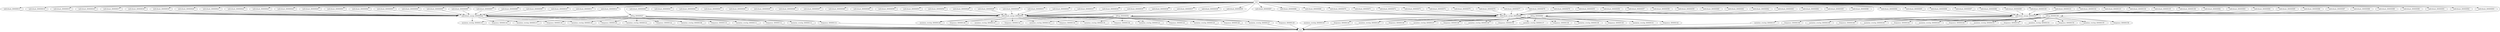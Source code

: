 strict digraph {
individuals_ID0000001 [size=10000000];
individuals_ID0000002 [size=10000000];
individuals_ID0000003 [size=10000000];
individuals_ID0000004 [size=10000000];
individuals_ID0000005 [size=10000000];
individuals_ID0000006 [size=10000000];
individuals_ID0000007 [size=10000000];
individuals_ID0000008 [size=10000000];
individuals_ID0000009 [size=10000000];
individuals_ID0000010 [size=10000000];
individuals_ID0000011 [size=10000000];
individuals_ID0000012 [size=10000000];
individuals_ID0000013 [size=10000000];
individuals_ID0000014 [size=10000000];
individuals_ID0000015 [size=10000000];
individuals_ID0000016 [size=10000000];
individuals_ID0000017 [size=10000000];
individuals_ID0000018 [size=10000000];
individuals_ID0000019 [size=10000000];
individuals_ID0000020 [size=10000000];
individuals_ID0000021 [size=10000000];
individuals_ID0000022 [size=10000000];
individuals_ID0000023 [size=10000000];
individuals_ID0000024 [size=10000000];
individuals_ID0000025 [size=10000000];
individuals_merge_ID0000026 [size=10000000];
sifting_ID0000027 [size=10000000];
individuals_ID0000028 [size=10000000];
individuals_ID0000029 [size=10000000];
individuals_ID0000030 [size=10000000];
individuals_ID0000031 [size=10000000];
individuals_ID0000032 [size=10000000];
individuals_ID0000033 [size=10000000];
individuals_ID0000034 [size=10000000];
individuals_ID0000035 [size=10000000];
individuals_ID0000036 [size=10000000];
individuals_ID0000037 [size=10000000];
individuals_ID0000038 [size=10000000];
individuals_ID0000039 [size=10000000];
individuals_ID0000040 [size=10000000];
individuals_ID0000041 [size=10000000];
individuals_ID0000042 [size=10000000];
individuals_ID0000043 [size=10000000];
individuals_ID0000044 [size=10000000];
individuals_ID0000045 [size=10000000];
individuals_ID0000046 [size=10000000];
individuals_ID0000047 [size=10000000];
individuals_ID0000048 [size=10000000];
individuals_ID0000049 [size=10000000];
individuals_ID0000050 [size=10000000];
individuals_ID0000051 [size=10000000];
individuals_ID0000052 [size=10000000];
individuals_merge_ID0000053 [size=10000000];
sifting_ID0000054 [size=10000000];
individuals_ID0000055 [size=10000000];
individuals_ID0000056 [size=10000000];
individuals_ID0000057 [size=10000000];
individuals_ID0000058 [size=10000000];
individuals_ID0000059 [size=10000000];
individuals_ID0000060 [size=10000000];
individuals_ID0000061 [size=10000000];
individuals_ID0000062 [size=10000000];
individuals_ID0000063 [size=10000000];
individuals_ID0000064 [size=10000000];
individuals_ID0000065 [size=10000000];
individuals_ID0000066 [size=10000000];
individuals_ID0000067 [size=10000000];
individuals_ID0000068 [size=10000000];
individuals_ID0000069 [size=10000000];
individuals_ID0000070 [size=10000000];
individuals_ID0000071 [size=10000000];
individuals_ID0000072 [size=10000000];
individuals_ID0000073 [size=10000000];
individuals_ID0000074 [size=10000000];
individuals_ID0000075 [size=10000000];
individuals_ID0000076 [size=10000000];
individuals_ID0000077 [size=10000000];
individuals_ID0000078 [size=10000000];
individuals_ID0000079 [size=10000000];
individuals_merge_ID0000080 [size=10000000];
sifting_ID0000081 [size=10000000];
individuals_ID0000082 [size=10000000];
individuals_ID0000083 [size=10000000];
individuals_ID0000084 [size=10000000];
individuals_ID0000085 [size=10000000];
individuals_ID0000086 [size=10000000];
individuals_ID0000087 [size=10000000];
individuals_ID0000088 [size=10000000];
individuals_ID0000089 [size=10000000];
individuals_ID0000090 [size=10000000];
individuals_ID0000091 [size=10000000];
individuals_ID0000092 [size=10000000];
individuals_ID0000093 [size=10000000];
individuals_ID0000094 [size=10000000];
individuals_ID0000095 [size=10000000];
individuals_ID0000096 [size=10000000];
individuals_ID0000097 [size=10000000];
individuals_ID0000098 [size=10000000];
individuals_ID0000099 [size=10000000];
individuals_ID0000100 [size=10000000];
individuals_ID0000101 [size=10000000];
individuals_ID0000102 [size=10000000];
individuals_ID0000103 [size=10000000];
individuals_ID0000104 [size=10000000];
individuals_ID0000105 [size=10000000];
individuals_ID0000106 [size=10000000];
individuals_merge_ID0000107 [size=10000000];
sifting_ID0000108 [size=10000000];
mutation_overlap_ID0000109 [size=10000000];
frequency_ID0000110 [size=10000000];
mutation_overlap_ID0000111 [size=10000000];
frequency_ID0000112 [size=10000000];
mutation_overlap_ID0000113 [size=10000000];
frequency_ID0000114 [size=10000000];
mutation_overlap_ID0000115 [size=10000000];
frequency_ID0000116 [size=10000000];
mutation_overlap_ID0000117 [size=10000000];
frequency_ID0000118 [size=10000000];
mutation_overlap_ID0000119 [size=10000000];
frequency_ID0000120 [size=10000000];
mutation_overlap_ID0000121 [size=10000000];
frequency_ID0000122 [size=10000000];
mutation_overlap_ID0000123 [size=10000000];
frequency_ID0000124 [size=10000000];
mutation_overlap_ID0000125 [size=10000000];
frequency_ID0000126 [size=10000000];
mutation_overlap_ID0000127 [size=10000000];
frequency_ID0000128 [size=10000000];
mutation_overlap_ID0000129 [size=10000000];
frequency_ID0000130 [size=10000000];
mutation_overlap_ID0000131 [size=10000000];
frequency_ID0000132 [size=10000000];
mutation_overlap_ID0000133 [size=10000000];
frequency_ID0000134 [size=10000000];
mutation_overlap_ID0000135 [size=10000000];
frequency_ID0000136 [size=10000000];
mutation_overlap_ID0000137 [size=10000000];
frequency_ID0000138 [size=10000000];
mutation_overlap_ID0000139 [size=10000000];
frequency_ID0000140 [size=10000000];
mutation_overlap_ID0000141 [size=10000000];
frequency_ID0000142 [size=10000000];
mutation_overlap_ID0000143 [size=10000000];
frequency_ID0000144 [size=10000000];
mutation_overlap_ID0000145 [size=10000000];
frequency_ID0000146 [size=10000000];
mutation_overlap_ID0000147 [size=10000000];
frequency_ID0000148 [size=10000000];
mutation_overlap_ID0000149 [size=10000000];
frequency_ID0000150 [size=10000000];
mutation_overlap_ID0000151 [size=10000000];
frequency_ID0000152 [size=10000000];
mutation_overlap_ID0000153 [size=10000000];
frequency_ID0000154 [size=10000000];
mutation_overlap_ID0000155 [size=10000000];
frequency_ID0000156 [size=10000000];
mutation_overlap_ID0000157 [size=10000000];
frequency_ID0000158 [size=10000000];
mutation_overlap_ID0000159 [size=10000000];
frequency_ID0000160 [size=10000000];
mutation_overlap_ID0000161 [size=10000000];
frequency_ID0000162 [size=10000000];
mutation_overlap_ID0000163 [size=10000000];
frequency_ID0000164 [size=10000000];
root [size=2];
end [size=2];
individuals_ID0000001 -> individuals_merge_ID0000026 [size=40000000];
individuals_ID0000002 -> individuals_merge_ID0000026 [size=40000000];
individuals_ID0000003 -> individuals_merge_ID0000026 [size=40000000];
individuals_ID0000004 -> individuals_merge_ID0000026 [size=40000000];
individuals_ID0000005 -> individuals_merge_ID0000026 [size=40000000];
individuals_ID0000006 -> individuals_merge_ID0000026 [size=40000000];
individuals_ID0000007 -> individuals_merge_ID0000026 [size=40000000];
individuals_ID0000008 -> individuals_merge_ID0000026 [size=40000000];
individuals_ID0000009 -> individuals_merge_ID0000026 [size=40000000];
individuals_ID0000010 -> individuals_merge_ID0000026 [size=40000000];
individuals_ID0000011 -> individuals_merge_ID0000026 [size=40000000];
individuals_ID0000012 -> individuals_merge_ID0000026 [size=40000000];
individuals_ID0000013 -> individuals_merge_ID0000026 [size=40000000];
individuals_ID0000014 -> individuals_merge_ID0000026 [size=40000000];
individuals_ID0000015 -> individuals_merge_ID0000026 [size=40000000];
individuals_ID0000016 -> individuals_merge_ID0000026 [size=40000000];
individuals_ID0000017 -> individuals_merge_ID0000026 [size=40000000];
individuals_ID0000018 -> individuals_merge_ID0000026 [size=40000000];
individuals_ID0000019 -> individuals_merge_ID0000026 [size=40000000];
individuals_ID0000020 -> individuals_merge_ID0000026 [size=40000000];
individuals_ID0000021 -> individuals_merge_ID0000026 [size=40000000];
individuals_ID0000022 -> individuals_merge_ID0000026 [size=40000000];
individuals_ID0000023 -> individuals_merge_ID0000026 [size=40000000];
individuals_ID0000024 -> individuals_merge_ID0000026 [size=40000000];
individuals_ID0000025 -> individuals_merge_ID0000026 [size=40000000];
individuals_merge_ID0000026 -> mutation_overlap_ID0000109 [size=40000000];
individuals_merge_ID0000026 -> frequency_ID0000110 [size=40000000];
individuals_merge_ID0000026 -> mutation_overlap_ID0000111 [size=40000000];
individuals_merge_ID0000026 -> frequency_ID0000112 [size=40000000];
individuals_merge_ID0000026 -> mutation_overlap_ID0000113 [size=40000000];
individuals_merge_ID0000026 -> frequency_ID0000114 [size=40000000];
individuals_merge_ID0000026 -> mutation_overlap_ID0000115 [size=40000000];
individuals_merge_ID0000026 -> frequency_ID0000116 [size=40000000];
individuals_merge_ID0000026 -> mutation_overlap_ID0000117 [size=40000000];
individuals_merge_ID0000026 -> frequency_ID0000118 [size=40000000];
individuals_merge_ID0000026 -> mutation_overlap_ID0000119 [size=40000000];
individuals_merge_ID0000026 -> frequency_ID0000120 [size=40000000];
individuals_merge_ID0000026 -> mutation_overlap_ID0000121 [size=40000000];
individuals_merge_ID0000026 -> frequency_ID0000122 [size=40000000];
sifting_ID0000027 -> mutation_overlap_ID0000109 [size=40000000];
sifting_ID0000027 -> frequency_ID0000110 [size=40000000];
sifting_ID0000027 -> mutation_overlap_ID0000111 [size=40000000];
sifting_ID0000027 -> frequency_ID0000112 [size=40000000];
sifting_ID0000027 -> mutation_overlap_ID0000113 [size=40000000];
sifting_ID0000027 -> frequency_ID0000114 [size=40000000];
sifting_ID0000027 -> mutation_overlap_ID0000115 [size=40000000];
sifting_ID0000027 -> frequency_ID0000116 [size=40000000];
sifting_ID0000027 -> mutation_overlap_ID0000117 [size=40000000];
sifting_ID0000027 -> frequency_ID0000118 [size=40000000];
sifting_ID0000027 -> mutation_overlap_ID0000119 [size=40000000];
sifting_ID0000027 -> frequency_ID0000120 [size=40000000];
sifting_ID0000027 -> mutation_overlap_ID0000121 [size=40000000];
sifting_ID0000027 -> frequency_ID0000122 [size=40000000];
individuals_ID0000028 -> individuals_merge_ID0000053 [size=40000000];
individuals_ID0000029 -> individuals_merge_ID0000053 [size=40000000];
individuals_ID0000030 -> individuals_merge_ID0000053 [size=40000000];
individuals_ID0000031 -> individuals_merge_ID0000053 [size=40000000];
individuals_ID0000032 -> individuals_merge_ID0000053 [size=40000000];
individuals_ID0000033 -> individuals_merge_ID0000053 [size=40000000];
individuals_ID0000034 -> individuals_merge_ID0000053 [size=40000000];
individuals_ID0000035 -> individuals_merge_ID0000053 [size=40000000];
individuals_ID0000036 -> individuals_merge_ID0000053 [size=40000000];
individuals_ID0000037 -> individuals_merge_ID0000053 [size=40000000];
individuals_ID0000038 -> individuals_merge_ID0000053 [size=40000000];
individuals_ID0000039 -> individuals_merge_ID0000053 [size=40000000];
individuals_ID0000040 -> individuals_merge_ID0000053 [size=40000000];
individuals_ID0000041 -> individuals_merge_ID0000053 [size=40000000];
individuals_ID0000042 -> individuals_merge_ID0000053 [size=40000000];
individuals_ID0000043 -> individuals_merge_ID0000053 [size=40000000];
individuals_ID0000044 -> individuals_merge_ID0000053 [size=40000000];
individuals_ID0000045 -> individuals_merge_ID0000053 [size=40000000];
individuals_ID0000046 -> individuals_merge_ID0000053 [size=40000000];
individuals_ID0000047 -> individuals_merge_ID0000053 [size=40000000];
individuals_ID0000048 -> individuals_merge_ID0000053 [size=40000000];
individuals_ID0000049 -> individuals_merge_ID0000053 [size=40000000];
individuals_ID0000050 -> individuals_merge_ID0000053 [size=40000000];
individuals_ID0000051 -> individuals_merge_ID0000053 [size=40000000];
individuals_ID0000052 -> individuals_merge_ID0000053 [size=40000000];
individuals_merge_ID0000053 -> mutation_overlap_ID0000123 [size=40000000];
individuals_merge_ID0000053 -> frequency_ID0000124 [size=40000000];
individuals_merge_ID0000053 -> mutation_overlap_ID0000125 [size=40000000];
individuals_merge_ID0000053 -> frequency_ID0000126 [size=40000000];
individuals_merge_ID0000053 -> mutation_overlap_ID0000127 [size=40000000];
individuals_merge_ID0000053 -> frequency_ID0000128 [size=40000000];
individuals_merge_ID0000053 -> mutation_overlap_ID0000129 [size=40000000];
individuals_merge_ID0000053 -> frequency_ID0000130 [size=40000000];
individuals_merge_ID0000053 -> mutation_overlap_ID0000131 [size=40000000];
individuals_merge_ID0000053 -> frequency_ID0000132 [size=40000000];
individuals_merge_ID0000053 -> mutation_overlap_ID0000133 [size=40000000];
individuals_merge_ID0000053 -> frequency_ID0000134 [size=40000000];
individuals_merge_ID0000053 -> mutation_overlap_ID0000135 [size=40000000];
individuals_merge_ID0000053 -> frequency_ID0000136 [size=40000000];
sifting_ID0000054 -> mutation_overlap_ID0000123 [size=40000000];
sifting_ID0000054 -> frequency_ID0000124 [size=40000000];
sifting_ID0000054 -> mutation_overlap_ID0000125 [size=40000000];
sifting_ID0000054 -> frequency_ID0000126 [size=40000000];
sifting_ID0000054 -> mutation_overlap_ID0000127 [size=40000000];
sifting_ID0000054 -> frequency_ID0000128 [size=40000000];
sifting_ID0000054 -> mutation_overlap_ID0000129 [size=40000000];
sifting_ID0000054 -> frequency_ID0000130 [size=40000000];
sifting_ID0000054 -> mutation_overlap_ID0000131 [size=40000000];
sifting_ID0000054 -> frequency_ID0000132 [size=40000000];
sifting_ID0000054 -> mutation_overlap_ID0000133 [size=40000000];
sifting_ID0000054 -> frequency_ID0000134 [size=40000000];
sifting_ID0000054 -> mutation_overlap_ID0000135 [size=40000000];
sifting_ID0000054 -> frequency_ID0000136 [size=40000000];
individuals_ID0000055 -> individuals_merge_ID0000080 [size=40000000];
individuals_ID0000056 -> individuals_merge_ID0000080 [size=40000000];
individuals_ID0000057 -> individuals_merge_ID0000080 [size=40000000];
individuals_ID0000058 -> individuals_merge_ID0000080 [size=40000000];
individuals_ID0000059 -> individuals_merge_ID0000080 [size=40000000];
individuals_ID0000060 -> individuals_merge_ID0000080 [size=40000000];
individuals_ID0000061 -> individuals_merge_ID0000080 [size=40000000];
individuals_ID0000062 -> individuals_merge_ID0000080 [size=40000000];
individuals_ID0000063 -> individuals_merge_ID0000080 [size=40000000];
individuals_ID0000064 -> individuals_merge_ID0000080 [size=40000000];
individuals_ID0000065 -> individuals_merge_ID0000080 [size=40000000];
individuals_ID0000066 -> individuals_merge_ID0000080 [size=40000000];
individuals_ID0000067 -> individuals_merge_ID0000080 [size=40000000];
individuals_ID0000068 -> individuals_merge_ID0000080 [size=40000000];
individuals_ID0000069 -> individuals_merge_ID0000080 [size=40000000];
individuals_ID0000070 -> individuals_merge_ID0000080 [size=40000000];
individuals_ID0000071 -> individuals_merge_ID0000080 [size=40000000];
individuals_ID0000072 -> individuals_merge_ID0000080 [size=40000000];
individuals_ID0000073 -> individuals_merge_ID0000080 [size=40000000];
individuals_ID0000074 -> individuals_merge_ID0000080 [size=40000000];
individuals_ID0000075 -> individuals_merge_ID0000080 [size=40000000];
individuals_ID0000076 -> individuals_merge_ID0000080 [size=40000000];
individuals_ID0000077 -> individuals_merge_ID0000080 [size=40000000];
individuals_ID0000078 -> individuals_merge_ID0000080 [size=40000000];
individuals_ID0000079 -> individuals_merge_ID0000080 [size=40000000];
individuals_merge_ID0000080 -> mutation_overlap_ID0000137 [size=40000000];
individuals_merge_ID0000080 -> frequency_ID0000138 [size=40000000];
individuals_merge_ID0000080 -> mutation_overlap_ID0000139 [size=40000000];
individuals_merge_ID0000080 -> frequency_ID0000140 [size=40000000];
individuals_merge_ID0000080 -> mutation_overlap_ID0000141 [size=40000000];
individuals_merge_ID0000080 -> frequency_ID0000142 [size=40000000];
individuals_merge_ID0000080 -> mutation_overlap_ID0000143 [size=40000000];
individuals_merge_ID0000080 -> frequency_ID0000144 [size=40000000];
individuals_merge_ID0000080 -> mutation_overlap_ID0000145 [size=40000000];
individuals_merge_ID0000080 -> frequency_ID0000146 [size=40000000];
individuals_merge_ID0000080 -> mutation_overlap_ID0000147 [size=40000000];
individuals_merge_ID0000080 -> frequency_ID0000148 [size=40000000];
individuals_merge_ID0000080 -> mutation_overlap_ID0000149 [size=40000000];
individuals_merge_ID0000080 -> frequency_ID0000150 [size=40000000];
sifting_ID0000081 -> mutation_overlap_ID0000137 [size=40000000];
sifting_ID0000081 -> frequency_ID0000138 [size=40000000];
sifting_ID0000081 -> mutation_overlap_ID0000139 [size=40000000];
sifting_ID0000081 -> frequency_ID0000140 [size=40000000];
sifting_ID0000081 -> mutation_overlap_ID0000141 [size=40000000];
sifting_ID0000081 -> frequency_ID0000142 [size=40000000];
sifting_ID0000081 -> mutation_overlap_ID0000143 [size=40000000];
sifting_ID0000081 -> frequency_ID0000144 [size=40000000];
sifting_ID0000081 -> mutation_overlap_ID0000145 [size=40000000];
sifting_ID0000081 -> frequency_ID0000146 [size=40000000];
sifting_ID0000081 -> mutation_overlap_ID0000147 [size=40000000];
sifting_ID0000081 -> frequency_ID0000148 [size=40000000];
sifting_ID0000081 -> mutation_overlap_ID0000149 [size=40000000];
sifting_ID0000081 -> frequency_ID0000150 [size=40000000];
individuals_ID0000082 -> individuals_merge_ID0000107 [size=40000000];
individuals_ID0000083 -> individuals_merge_ID0000107 [size=40000000];
individuals_ID0000084 -> individuals_merge_ID0000107 [size=40000000];
individuals_ID0000085 -> individuals_merge_ID0000107 [size=40000000];
individuals_ID0000086 -> individuals_merge_ID0000107 [size=40000000];
individuals_ID0000087 -> individuals_merge_ID0000107 [size=40000000];
individuals_ID0000088 -> individuals_merge_ID0000107 [size=40000000];
individuals_ID0000089 -> individuals_merge_ID0000107 [size=40000000];
individuals_ID0000090 -> individuals_merge_ID0000107 [size=40000000];
individuals_ID0000091 -> individuals_merge_ID0000107 [size=40000000];
individuals_ID0000092 -> individuals_merge_ID0000107 [size=40000000];
individuals_ID0000093 -> individuals_merge_ID0000107 [size=40000000];
individuals_ID0000094 -> individuals_merge_ID0000107 [size=40000000];
individuals_ID0000095 -> individuals_merge_ID0000107 [size=40000000];
individuals_ID0000096 -> individuals_merge_ID0000107 [size=40000000];
individuals_ID0000097 -> individuals_merge_ID0000107 [size=40000000];
individuals_ID0000098 -> individuals_merge_ID0000107 [size=40000000];
individuals_ID0000099 -> individuals_merge_ID0000107 [size=40000000];
individuals_ID0000100 -> individuals_merge_ID0000107 [size=40000000];
individuals_ID0000101 -> individuals_merge_ID0000107 [size=40000000];
individuals_ID0000102 -> individuals_merge_ID0000107 [size=40000000];
individuals_ID0000103 -> individuals_merge_ID0000107 [size=40000000];
individuals_ID0000104 -> individuals_merge_ID0000107 [size=40000000];
individuals_ID0000105 -> individuals_merge_ID0000107 [size=40000000];
individuals_ID0000106 -> individuals_merge_ID0000107 [size=40000000];
individuals_merge_ID0000107 -> mutation_overlap_ID0000151 [size=40000000];
individuals_merge_ID0000107 -> frequency_ID0000152 [size=40000000];
individuals_merge_ID0000107 -> mutation_overlap_ID0000153 [size=40000000];
individuals_merge_ID0000107 -> frequency_ID0000154 [size=40000000];
individuals_merge_ID0000107 -> mutation_overlap_ID0000155 [size=40000000];
individuals_merge_ID0000107 -> frequency_ID0000156 [size=40000000];
individuals_merge_ID0000107 -> mutation_overlap_ID0000157 [size=40000000];
individuals_merge_ID0000107 -> frequency_ID0000158 [size=40000000];
individuals_merge_ID0000107 -> mutation_overlap_ID0000159 [size=40000000];
individuals_merge_ID0000107 -> frequency_ID0000160 [size=40000000];
individuals_merge_ID0000107 -> mutation_overlap_ID0000161 [size=40000000];
individuals_merge_ID0000107 -> frequency_ID0000162 [size=40000000];
individuals_merge_ID0000107 -> mutation_overlap_ID0000163 [size=40000000];
individuals_merge_ID0000107 -> frequency_ID0000164 [size=40000000];
sifting_ID0000108 -> mutation_overlap_ID0000151 [size=40000000];
sifting_ID0000108 -> frequency_ID0000152 [size=40000000];
sifting_ID0000108 -> mutation_overlap_ID0000153 [size=40000000];
sifting_ID0000108 -> frequency_ID0000154 [size=40000000];
sifting_ID0000108 -> mutation_overlap_ID0000155 [size=40000000];
sifting_ID0000108 -> frequency_ID0000156 [size=40000000];
sifting_ID0000108 -> mutation_overlap_ID0000157 [size=40000000];
sifting_ID0000108 -> frequency_ID0000158 [size=40000000];
sifting_ID0000108 -> mutation_overlap_ID0000159 [size=40000000];
sifting_ID0000108 -> frequency_ID0000160 [size=40000000];
sifting_ID0000108 -> mutation_overlap_ID0000161 [size=40000000];
sifting_ID0000108 -> frequency_ID0000162 [size=40000000];
sifting_ID0000108 -> mutation_overlap_ID0000163 [size=40000000];
sifting_ID0000108 -> frequency_ID0000164 [size=40000000];
mutation_overlap_ID0000109 -> end [size=2];
frequency_ID0000110 -> end [size=2];
mutation_overlap_ID0000111 -> end [size=2];
frequency_ID0000112 -> end [size=2];
mutation_overlap_ID0000113 -> end [size=2];
frequency_ID0000114 -> end [size=2];
mutation_overlap_ID0000115 -> end [size=2];
frequency_ID0000116 -> end [size=2];
mutation_overlap_ID0000117 -> end [size=2];
frequency_ID0000118 -> end [size=2];
mutation_overlap_ID0000119 -> end [size=2];
frequency_ID0000120 -> end [size=2];
mutation_overlap_ID0000121 -> end [size=2];
frequency_ID0000122 -> end [size=2];
mutation_overlap_ID0000123 -> end [size=2];
frequency_ID0000124 -> end [size=2];
mutation_overlap_ID0000125 -> end [size=2];
frequency_ID0000126 -> end [size=2];
mutation_overlap_ID0000127 -> end [size=2];
frequency_ID0000128 -> end [size=2];
mutation_overlap_ID0000129 -> end [size=2];
frequency_ID0000130 -> end [size=2];
mutation_overlap_ID0000131 -> end [size=2];
frequency_ID0000132 -> end [size=2];
mutation_overlap_ID0000133 -> end [size=2];
frequency_ID0000134 -> end [size=2];
mutation_overlap_ID0000135 -> end [size=2];
frequency_ID0000136 -> end [size=2];
mutation_overlap_ID0000137 -> end [size=2];
frequency_ID0000138 -> end [size=2];
mutation_overlap_ID0000139 -> end [size=2];
frequency_ID0000140 -> end [size=2];
mutation_overlap_ID0000141 -> end [size=2];
frequency_ID0000142 -> end [size=2];
mutation_overlap_ID0000143 -> end [size=2];
frequency_ID0000144 -> end [size=2];
mutation_overlap_ID0000145 -> end [size=2];
frequency_ID0000146 -> end [size=2];
mutation_overlap_ID0000147 -> end [size=2];
frequency_ID0000148 -> end [size=2];
mutation_overlap_ID0000149 -> end [size=2];
frequency_ID0000150 -> end [size=2];
mutation_overlap_ID0000151 -> end [size=2];
frequency_ID0000152 -> end [size=2];
mutation_overlap_ID0000153 -> end [size=2];
frequency_ID0000154 -> end [size=2];
mutation_overlap_ID0000155 -> end [size=2];
frequency_ID0000156 -> end [size=2];
mutation_overlap_ID0000157 -> end [size=2];
frequency_ID0000158 -> end [size=2];
mutation_overlap_ID0000159 -> end [size=2];
frequency_ID0000160 -> end [size=2];
mutation_overlap_ID0000161 -> end [size=2];
frequency_ID0000162 -> end [size=2];
mutation_overlap_ID0000163 -> end [size=2];
frequency_ID0000164 -> end [size=2];
root -> individuals_ID0000001 [size=2];
root -> individuals_ID0000002 [size=2];
root -> individuals_ID0000003 [size=2];
root -> individuals_ID0000004 [size=2];
root -> individuals_ID0000005 [size=2];
root -> individuals_ID0000006 [size=2];
root -> individuals_ID0000007 [size=2];
root -> individuals_ID0000008 [size=2];
root -> individuals_ID0000009 [size=2];
root -> individuals_ID0000010 [size=2];
root -> individuals_ID0000011 [size=2];
root -> individuals_ID0000012 [size=2];
root -> individuals_ID0000013 [size=2];
root -> individuals_ID0000014 [size=2];
root -> individuals_ID0000015 [size=2];
root -> individuals_ID0000016 [size=2];
root -> individuals_ID0000017 [size=2];
root -> individuals_ID0000018 [size=2];
root -> individuals_ID0000019 [size=2];
root -> individuals_ID0000020 [size=2];
root -> individuals_ID0000021 [size=2];
root -> individuals_ID0000022 [size=2];
root -> individuals_ID0000023 [size=2];
root -> individuals_ID0000024 [size=2];
root -> individuals_ID0000025 [size=2];
root -> sifting_ID0000027 [size=2];
root -> individuals_ID0000028 [size=2];
root -> individuals_ID0000029 [size=2];
root -> individuals_ID0000030 [size=2];
root -> individuals_ID0000031 [size=2];
root -> individuals_ID0000032 [size=2];
root -> individuals_ID0000033 [size=2];
root -> individuals_ID0000034 [size=2];
root -> individuals_ID0000035 [size=2];
root -> individuals_ID0000036 [size=2];
root -> individuals_ID0000037 [size=2];
root -> individuals_ID0000038 [size=2];
root -> individuals_ID0000039 [size=2];
root -> individuals_ID0000040 [size=2];
root -> individuals_ID0000041 [size=2];
root -> individuals_ID0000042 [size=2];
root -> individuals_ID0000043 [size=2];
root -> individuals_ID0000044 [size=2];
root -> individuals_ID0000045 [size=2];
root -> individuals_ID0000046 [size=2];
root -> individuals_ID0000047 [size=2];
root -> individuals_ID0000048 [size=2];
root -> individuals_ID0000049 [size=2];
root -> individuals_ID0000050 [size=2];
root -> individuals_ID0000051 [size=2];
root -> individuals_ID0000052 [size=2];
root -> sifting_ID0000054 [size=2];
root -> individuals_ID0000055 [size=2];
root -> individuals_ID0000056 [size=2];
root -> individuals_ID0000057 [size=2];
root -> individuals_ID0000058 [size=2];
root -> individuals_ID0000059 [size=2];
root -> individuals_ID0000060 [size=2];
root -> individuals_ID0000061 [size=2];
root -> individuals_ID0000062 [size=2];
root -> individuals_ID0000063 [size=2];
root -> individuals_ID0000064 [size=2];
root -> individuals_ID0000065 [size=2];
root -> individuals_ID0000066 [size=2];
root -> individuals_ID0000067 [size=2];
root -> individuals_ID0000068 [size=2];
root -> individuals_ID0000069 [size=2];
root -> individuals_ID0000070 [size=2];
root -> individuals_ID0000071 [size=2];
root -> individuals_ID0000072 [size=2];
root -> individuals_ID0000073 [size=2];
root -> individuals_ID0000074 [size=2];
root -> individuals_ID0000075 [size=2];
root -> individuals_ID0000076 [size=2];
root -> individuals_ID0000077 [size=2];
root -> individuals_ID0000078 [size=2];
root -> individuals_ID0000079 [size=2];
root -> sifting_ID0000081 [size=2];
root -> individuals_ID0000082 [size=2];
root -> individuals_ID0000083 [size=2];
root -> individuals_ID0000084 [size=2];
root -> individuals_ID0000085 [size=2];
root -> individuals_ID0000086 [size=2];
root -> individuals_ID0000087 [size=2];
root -> individuals_ID0000088 [size=2];
root -> individuals_ID0000089 [size=2];
root -> individuals_ID0000090 [size=2];
root -> individuals_ID0000091 [size=2];
root -> individuals_ID0000092 [size=2];
root -> individuals_ID0000093 [size=2];
root -> individuals_ID0000094 [size=2];
root -> individuals_ID0000095 [size=2];
root -> individuals_ID0000096 [size=2];
root -> individuals_ID0000097 [size=2];
root -> individuals_ID0000098 [size=2];
root -> individuals_ID0000099 [size=2];
root -> individuals_ID0000100 [size=2];
root -> individuals_ID0000101 [size=2];
root -> individuals_ID0000102 [size=2];
root -> individuals_ID0000103 [size=2];
root -> individuals_ID0000104 [size=2];
root -> individuals_ID0000105 [size=2];
root -> individuals_ID0000106 [size=2];
root -> sifting_ID0000108 [size=2];
}

